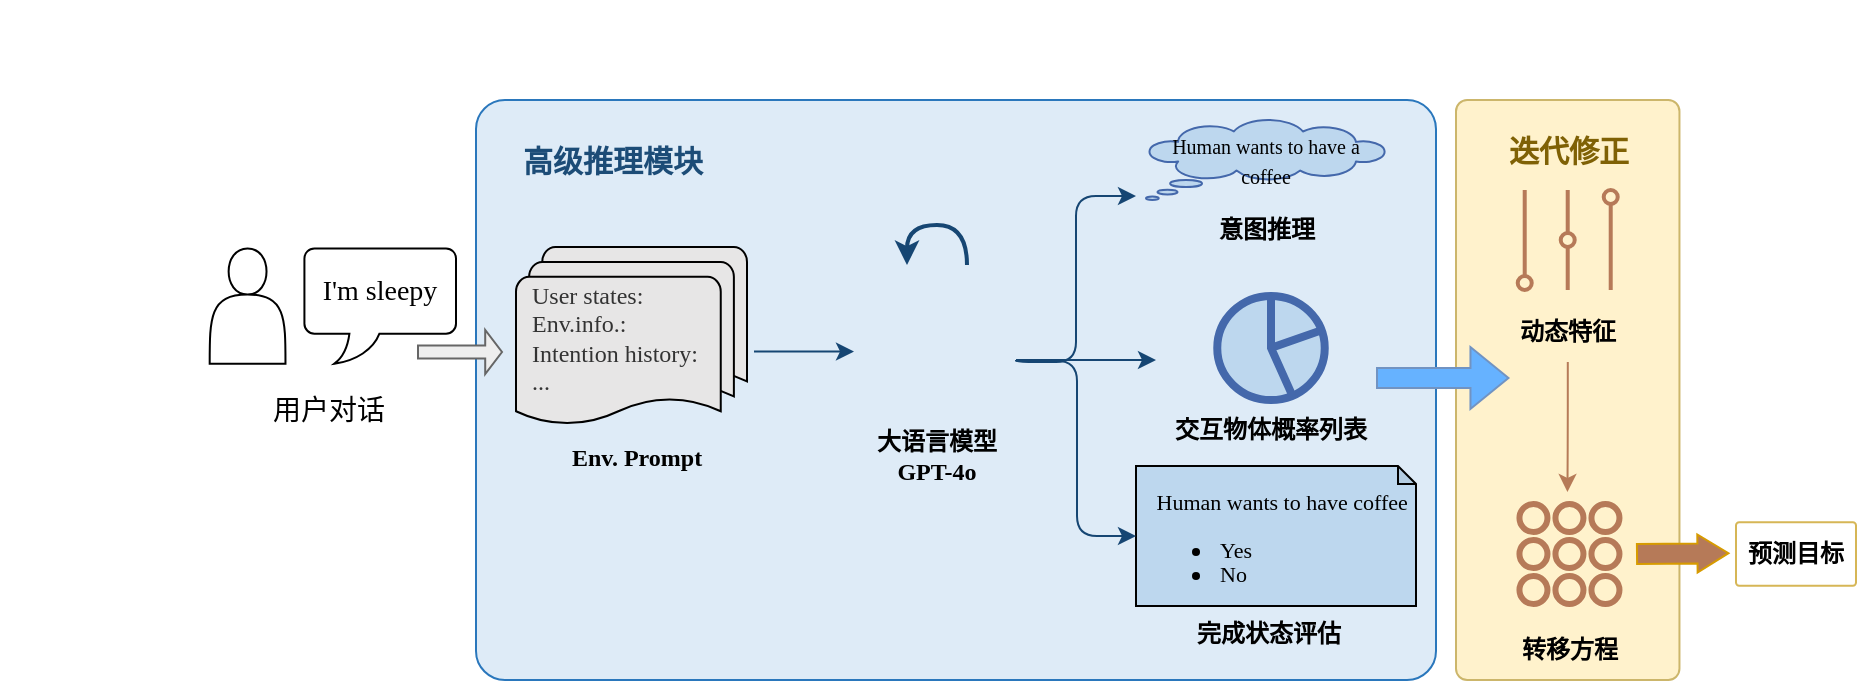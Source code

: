 <mxfile version="26.1.0">
  <diagram name="第 1 页" id="LBwYV1cpOcLLt1L9Yb_N">
    <mxGraphModel dx="2867" dy="815" grid="1" gridSize="10" guides="1" tooltips="1" connect="1" arrows="1" fold="1" page="1" pageScale="1" pageWidth="827" pageHeight="1169" math="0" shadow="0">
      <root>
        <mxCell id="0" />
        <mxCell id="1" parent="0" />
        <mxCell id="teSAWSRqsFNRcY3JA3gG-1" value="" style="rounded=1;arcSize=5;whiteSpace=wrap;html=1;fillColor=light-dark(#deebf7, #1d293b);strokeColor=light-dark(#2a77bc, #5c79a3);" vertex="1" parent="1">
          <mxGeometry x="-840" y="90" width="480" height="290" as="geometry" />
        </mxCell>
        <mxCell id="teSAWSRqsFNRcY3JA3gG-2" value="" style="group" vertex="1" connectable="0" parent="1">
          <mxGeometry x="-1030" y="170" width="180" height="96" as="geometry" />
        </mxCell>
        <mxCell id="teSAWSRqsFNRcY3JA3gG-3" value="" style="group" vertex="1" connectable="0" parent="teSAWSRqsFNRcY3JA3gG-2">
          <mxGeometry x="-47.368" width="227.368" height="90.24" as="geometry" />
        </mxCell>
        <mxCell id="teSAWSRqsFNRcY3JA3gG-4" value="" style="shape=actor;whiteSpace=wrap;html=1;" vertex="1" parent="teSAWSRqsFNRcY3JA3gG-3">
          <mxGeometry x="104.211" y="-5.76" width="37.895" height="57.6" as="geometry" />
        </mxCell>
        <mxCell id="teSAWSRqsFNRcY3JA3gG-5" value="&lt;font face=&quot;Times New Roman&quot; style=&quot;font-size: 14px;&quot;&gt;I&#39;m sleepy&lt;/font&gt;" style="whiteSpace=wrap;html=1;shape=mxgraph.basic.roundRectCallout;dx=30;dy=15;size=5;boundedLbl=1;" vertex="1" parent="teSAWSRqsFNRcY3JA3gG-3">
          <mxGeometry x="151.579" y="-5.76" width="75.789" height="57.6" as="geometry" />
        </mxCell>
        <mxCell id="teSAWSRqsFNRcY3JA3gG-6" value="&lt;font face=&quot;Times New Roman&quot;&gt;&lt;span style=&quot;font-size: 14px;&quot;&gt;用户对话&lt;/span&gt;&lt;/font&gt;" style="text;html=1;align=center;verticalAlign=middle;resizable=0;points=[];autosize=1;strokeColor=none;fillColor=none;" vertex="1" parent="teSAWSRqsFNRcY3JA3gG-3">
          <mxGeometry x="123.158" y="61.44" width="80" height="30" as="geometry" />
        </mxCell>
        <mxCell id="teSAWSRqsFNRcY3JA3gG-7" style="edgeStyle=orthogonalEdgeStyle;rounded=1;orthogonalLoop=1;jettySize=auto;html=1;fillColor=#1ba1e2;strokeColor=light-dark(#164673, #51afe7);curved=0;textShadow=1;" edge="1" parent="1">
          <mxGeometry relative="1" as="geometry">
            <mxPoint x="-701" y="215.76" as="sourcePoint" />
            <mxPoint x="-651" y="215.76" as="targetPoint" />
          </mxGeometry>
        </mxCell>
        <mxCell id="teSAWSRqsFNRcY3JA3gG-8" style="edgeStyle=orthogonalEdgeStyle;rounded=1;orthogonalLoop=1;jettySize=auto;html=1;fillColor=#1ba1e2;strokeColor=light-dark(#164673, #51afe7);curved=0;" edge="1" parent="1">
          <mxGeometry relative="1" as="geometry">
            <mxPoint x="-570" y="220" as="sourcePoint" />
            <mxPoint x="-510" y="138" as="targetPoint" />
            <Array as="points">
              <mxPoint x="-570" y="221" />
              <mxPoint x="-540" y="221" />
              <mxPoint x="-540" y="138" />
            </Array>
          </mxGeometry>
        </mxCell>
        <mxCell id="teSAWSRqsFNRcY3JA3gG-9" value="" style="group;align=left;" vertex="1" connectable="0" parent="1">
          <mxGeometry x="-810" y="143.5" width="115.5" height="145" as="geometry" />
        </mxCell>
        <mxCell id="teSAWSRqsFNRcY3JA3gG-10" value="&lt;b&gt;&lt;font face=&quot;Times New Roman&quot;&gt;Env. Prompt&lt;/font&gt;&lt;/b&gt;" style="text;html=1;align=center;verticalAlign=middle;resizable=0;points=[];autosize=1;strokeColor=none;fillColor=none;" vertex="1" parent="teSAWSRqsFNRcY3JA3gG-9">
          <mxGeometry x="5" y="110" width="90" height="30" as="geometry" />
        </mxCell>
        <mxCell id="teSAWSRqsFNRcY3JA3gG-11" value="&lt;div style=&quot;color: rgb(51, 51, 51);&quot;&gt;&lt;span style=&quot;background-color: transparent; color: light-dark(rgb(51, 51, 51), rgb(193, 193, 193));&quot;&gt;&lt;font face=&quot;Times New Roman&quot;&gt;&amp;nbsp; User states:&lt;/font&gt;&lt;/span&gt;&lt;/div&gt;&lt;div style=&quot;color: rgb(51, 51, 51);&quot;&gt;&lt;span style=&quot;background-color: transparent; color: light-dark(rgb(51, 51, 51), rgb(193, 193, 193));&quot;&gt;&lt;font face=&quot;Times New Roman&quot;&gt;&amp;nbsp; Env.info.:&lt;/font&gt;&lt;/span&gt;&lt;/div&gt;&lt;div style=&quot;color: rgb(51, 51, 51);&quot;&gt;&lt;font face=&quot;Times New Roman&quot;&gt;&amp;nbsp; Intention history:&lt;/font&gt;&lt;/div&gt;&lt;div style=&quot;color: rgb(51, 51, 51);&quot;&gt;&lt;font face=&quot;Times New Roman&quot;&gt;&amp;nbsp; ...&lt;/font&gt;&lt;/div&gt;" style="strokeWidth=1;html=1;shape=mxgraph.flowchart.multi-document;whiteSpace=wrap;align=left;fillColor=light-dark(#e7e6e6, #ededed);" vertex="1" parent="teSAWSRqsFNRcY3JA3gG-9">
          <mxGeometry x="-10" y="20" width="115.5" height="90" as="geometry" />
        </mxCell>
        <mxCell id="teSAWSRqsFNRcY3JA3gG-12" value="" style="group" vertex="1" connectable="0" parent="1">
          <mxGeometry x="-659" y="152.5" width="149" height="165" as="geometry" />
        </mxCell>
        <mxCell id="teSAWSRqsFNRcY3JA3gG-13" value="" style="group;fontStyle=0;strokeWidth=1;" vertex="1" connectable="0" parent="teSAWSRqsFNRcY3JA3gG-12">
          <mxGeometry width="149" height="165" as="geometry" />
        </mxCell>
        <mxCell id="teSAWSRqsFNRcY3JA3gG-14" value="&lt;font face=&quot;Times New Roman&quot;&gt;&lt;b&gt;大语言模型&lt;/b&gt;&lt;/font&gt;&lt;br&gt;&lt;div&gt;&lt;b&gt;&lt;font face=&quot;Times New Roman&quot;&gt;GPT-4o&lt;/font&gt;&lt;/b&gt;&lt;/div&gt;" style="text;html=1;align=center;verticalAlign=middle;resizable=0;points=[];autosize=1;strokeColor=none;fillColor=none;" vertex="1" parent="teSAWSRqsFNRcY3JA3gG-13">
          <mxGeometry x="9" y="95" width="80" height="40" as="geometry" />
        </mxCell>
        <mxCell id="teSAWSRqsFNRcY3JA3gG-15" value="" style="curved=1;endArrow=classic;html=1;rounded=0;strokeWidth=2;strokeColor=light-dark(#164673, #ededed);" edge="1" parent="teSAWSRqsFNRcY3JA3gG-13">
          <mxGeometry width="50" height="50" relative="1" as="geometry">
            <mxPoint x="64.5" y="20" as="sourcePoint" />
            <mxPoint x="34.5" y="20" as="targetPoint" />
            <Array as="points">
              <mxPoint x="64.5" />
              <mxPoint x="34.5" />
            </Array>
          </mxGeometry>
        </mxCell>
        <mxCell id="teSAWSRqsFNRcY3JA3gG-16" value="" style="group" vertex="1" connectable="0" parent="1">
          <mxGeometry x="-510" y="40" width="135" height="130" as="geometry" />
        </mxCell>
        <mxCell id="teSAWSRqsFNRcY3JA3gG-17" value="" style="group" vertex="1" connectable="0" parent="teSAWSRqsFNRcY3JA3gG-16">
          <mxGeometry y="60" width="130" height="60" as="geometry" />
        </mxCell>
        <mxCell id="teSAWSRqsFNRcY3JA3gG-18" value="&lt;font style=&quot;font-size: 10px;&quot; face=&quot;Times New Roman&quot;&gt;Human wants to have a coffee&lt;/font&gt;" style="whiteSpace=wrap;html=1;shape=mxgraph.basic.cloud_callout;strokeColor=light-dark(#4468ab, #319eff);fillColor=light-dark(#bdd7ee, #1e4a76);" vertex="1" parent="teSAWSRqsFNRcY3JA3gG-17">
          <mxGeometry x="5" width="120" height="40.0" as="geometry" />
        </mxCell>
        <mxCell id="teSAWSRqsFNRcY3JA3gG-19" value="&lt;font face=&quot;Times New Roman&quot;&gt;&lt;b&gt;意图推理&lt;/b&gt;&lt;/font&gt;" style="text;html=1;align=center;verticalAlign=middle;resizable=0;points=[];autosize=1;strokeColor=none;fillColor=none;" vertex="1" parent="teSAWSRqsFNRcY3JA3gG-16">
          <mxGeometry x="30" y="100" width="70" height="30" as="geometry" />
        </mxCell>
        <mxCell id="teSAWSRqsFNRcY3JA3gG-20" value="&lt;font style=&quot;font-size: 15px;&quot; face=&quot;Times New Roman&quot;&gt;高级推理模块&lt;/font&gt;" style="text;html=1;align=center;verticalAlign=middle;resizable=0;points=[];autosize=1;strokeColor=none;fillColor=none;fontColor=light-dark(#1c4c77, #a1cdf9);fontStyle=1" vertex="1" parent="1">
          <mxGeometry x="-827" y="105" width="110" height="30" as="geometry" />
        </mxCell>
        <mxCell id="teSAWSRqsFNRcY3JA3gG-21" value="" style="shape=image;html=1;verticalAlign=top;verticalLabelPosition=bottom;labelBackgroundColor=#ffffff;imageAspect=0;aspect=fixed;image=https://cdn0.iconfinder.com/data/icons/phosphor-light-vol-1/256/brain-light-128.png;imageBackground=none;imageBorder=none;" vertex="1" parent="1">
          <mxGeometry x="-651" y="170" width="83" height="83" as="geometry" />
        </mxCell>
        <mxCell id="teSAWSRqsFNRcY3JA3gG-22" value="" style="shape=singleArrow;whiteSpace=wrap;html=1;fillColor=light-dark(#eeeeee, #1a1a1a);strokeColor=#666666;gradientColor=none;" vertex="1" parent="1">
          <mxGeometry x="-869" y="205" width="42" height="22" as="geometry" />
        </mxCell>
        <mxCell id="teSAWSRqsFNRcY3JA3gG-23" value="" style="group" vertex="1" connectable="0" parent="1">
          <mxGeometry x="-492.503" y="188" width="110" height="82.0" as="geometry" />
        </mxCell>
        <mxCell id="teSAWSRqsFNRcY3JA3gG-24" value="" style="html=1;verticalLabelPosition=bottom;align=center;labelBackgroundColor=#ffffff;verticalAlign=middle;strokeWidth=4;strokeColor=light-dark(#4468ab, #319eff);shadow=0;dashed=0;shape=mxgraph.ios7.icons.pie_chart;aspect=fixed;fillColor=light-dark(#bdd7ee, #1e4a76);fontStyle=0;fontFamily=Helvetica;fontSize=12;fontColor=default;" vertex="1" parent="teSAWSRqsFNRcY3JA3gG-23">
          <mxGeometry x="23.133" width="53.74" height="52" as="geometry" />
        </mxCell>
        <mxCell id="teSAWSRqsFNRcY3JA3gG-25" value="&lt;b&gt;&lt;font face=&quot;Times New Roman&quot;&gt;交互物体概率列表&lt;/font&gt;&lt;/b&gt;" style="text;html=1;align=center;verticalAlign=middle;resizable=0;points=[];autosize=1;strokeColor=none;fillColor=none;fontStyle=0" vertex="1" parent="teSAWSRqsFNRcY3JA3gG-23">
          <mxGeometry x="-10" y="52.0" width="120" height="30" as="geometry" />
        </mxCell>
        <mxCell id="teSAWSRqsFNRcY3JA3gG-26" value="" style="group" vertex="1" connectable="0" parent="1">
          <mxGeometry x="-510" y="260" width="140" height="111.923" as="geometry" />
        </mxCell>
        <mxCell id="teSAWSRqsFNRcY3JA3gG-27" value="" style="group" vertex="1" connectable="0" parent="teSAWSRqsFNRcY3JA3gG-26">
          <mxGeometry width="115.986" height="111.923" as="geometry" />
        </mxCell>
        <mxCell id="teSAWSRqsFNRcY3JA3gG-28" value="&lt;b&gt;&lt;font face=&quot;Times New Roman&quot;&gt;完成状态评估&lt;/font&gt;&lt;/b&gt;" style="text;html=1;align=center;verticalAlign=middle;resizable=0;points=[];autosize=1;strokeColor=none;fillColor=none;" vertex="1" parent="teSAWSRqsFNRcY3JA3gG-27">
          <mxGeometry x="15.986" y="81.923" width="100" height="30" as="geometry" />
        </mxCell>
        <mxCell id="teSAWSRqsFNRcY3JA3gG-29" value="&lt;div style=&quot;text-align: center; line-height: 100%;&quot;&gt;&lt;span style=&quot;background-color: transparent; color: light-dark(rgb(0, 0, 0), rgb(255, 255, 255)); font-family: &amp;quot;Times New Roman&amp;quot;;&quot;&gt;&lt;font style=&quot;font-size: 11px;&quot;&gt;&amp;nbsp; &amp;nbsp; &amp;nbsp;&lt;/font&gt;&lt;/span&gt;&lt;/div&gt;&lt;div style=&quot;text-align: center; line-height: 100%;&quot;&gt;&lt;font style=&quot;font-size: 11px;&quot;&gt;&lt;span style=&quot;background-color: transparent; color: light-dark(rgb(0, 0, 0), rgb(255, 255, 255)); font-family: &amp;quot;Times New Roman&amp;quot;;&quot;&gt;&amp;nbsp; &amp;nbsp;&lt;/span&gt;&lt;span style=&quot;font-family: &amp;quot;Times New Roman&amp;quot;; background-color: transparent; color: light-dark(rgb(0, 0, 0), rgb(255, 255, 255));&quot;&gt;Human wants to have coffee&lt;/span&gt;&lt;/font&gt;&lt;/div&gt;&lt;ul style=&quot;line-height: 100%;&quot;&gt;&lt;li&gt;&lt;font style=&quot;font-size: 11px;&quot; face=&quot;Times New Roman&quot;&gt;Yes&lt;/font&gt;&lt;/li&gt;&lt;li&gt;&lt;font style=&quot;font-size: 11px;&quot; face=&quot;Times New Roman&quot;&gt;No&lt;/font&gt;&lt;/li&gt;&lt;/ul&gt;" style="shape=note;whiteSpace=wrap;html=1;backgroundOutline=1;darkOpacity=0.05;align=left;size=9;fillColor=light-dark(#bdd7ee, #ededed);" vertex="1" parent="teSAWSRqsFNRcY3JA3gG-26">
          <mxGeometry y="13" width="140" height="70" as="geometry" />
        </mxCell>
        <mxCell id="teSAWSRqsFNRcY3JA3gG-30" value="" style="endArrow=classic;html=1;rounded=1;strokeColor=light-dark(#164673, #51afe7);align=center;verticalAlign=middle;fontFamily=Helvetica;fontSize=11;fontColor=default;labelBackgroundColor=default;curved=0;fillColor=#1ba1e2;" edge="1" parent="1">
          <mxGeometry width="50" height="50" relative="1" as="geometry">
            <mxPoint x="-570" y="220" as="sourcePoint" />
            <mxPoint x="-500" y="220" as="targetPoint" />
          </mxGeometry>
        </mxCell>
        <mxCell id="teSAWSRqsFNRcY3JA3gG-31" style="edgeStyle=orthogonalEdgeStyle;rounded=1;orthogonalLoop=1;jettySize=auto;html=1;fillColor=#1ba1e2;strokeColor=light-dark(#164673, #51afe7);curved=0;entryX=0;entryY=0.5;entryDx=0;entryDy=0;entryPerimeter=0;" edge="1" parent="1" target="teSAWSRqsFNRcY3JA3gG-29">
          <mxGeometry relative="1" as="geometry">
            <mxPoint x="-570" y="220" as="sourcePoint" />
            <mxPoint x="-499" y="148" as="targetPoint" />
          </mxGeometry>
        </mxCell>
        <mxCell id="teSAWSRqsFNRcY3JA3gG-48" value="" style="group" vertex="1" connectable="0" parent="1">
          <mxGeometry x="-350" y="90" width="200" height="290" as="geometry" />
        </mxCell>
        <mxCell id="teSAWSRqsFNRcY3JA3gG-40" value="" style="rounded=1;arcSize=5;whiteSpace=wrap;html=1;fillColor=#fff2cc;strokeColor=light-dark(#ccb66b, #6d5100);" vertex="1" parent="teSAWSRqsFNRcY3JA3gG-48">
          <mxGeometry width="111.73" height="290" as="geometry" />
        </mxCell>
        <mxCell id="teSAWSRqsFNRcY3JA3gG-41" value="" style="html=1;verticalLabelPosition=bottom;align=center;labelBackgroundColor=#ffffff;verticalAlign=top;strokeWidth=3;strokeColor=light-dark(#b67a58, #32a0ff);shadow=0;dashed=0;shape=mxgraph.ios7.icons.keypad;fillColor=none;" vertex="1" parent="teSAWSRqsFNRcY3JA3gG-48">
          <mxGeometry x="31.73" y="202.0" width="50" height="50" as="geometry" />
        </mxCell>
        <mxCell id="teSAWSRqsFNRcY3JA3gG-42" value="&lt;b&gt;转移方程&lt;/b&gt;" style="text;html=1;align=center;verticalAlign=middle;whiteSpace=wrap;rounded=0;" vertex="1" parent="teSAWSRqsFNRcY3JA3gG-48">
          <mxGeometry x="26.73" y="260" width="60" height="30" as="geometry" />
        </mxCell>
        <mxCell id="teSAWSRqsFNRcY3JA3gG-43" value="&lt;font face=&quot;Times New Roman&quot;&gt;&lt;span style=&quot;font-size: 15px;&quot;&gt;迭代修正&lt;/span&gt;&lt;/font&gt;" style="text;html=1;align=center;verticalAlign=middle;resizable=0;points=[];autosize=1;strokeColor=none;fillColor=none;fontColor=light-dark(#7f6105, #69c195);fontStyle=1" vertex="1" parent="teSAWSRqsFNRcY3JA3gG-48">
          <mxGeometry x="15.86" y="10" width="80" height="30" as="geometry" />
        </mxCell>
        <mxCell id="teSAWSRqsFNRcY3JA3gG-44" value="" style="html=1;verticalLabelPosition=bottom;align=center;labelBackgroundColor=#ffffff;verticalAlign=top;strokeWidth=2;strokeColor=light-dark(#b67a58, #32a0ff);shadow=0;dashed=0;shape=mxgraph.ios7.icons.volume;pointerEvents=1;fillColor=light-dark(#fff2cc, #ededed);" vertex="1" parent="teSAWSRqsFNRcY3JA3gG-48">
          <mxGeometry x="30.86" y="45" width="50" height="50" as="geometry" />
        </mxCell>
        <mxCell id="teSAWSRqsFNRcY3JA3gG-45" value="&lt;b&gt;动态特征&lt;/b&gt;" style="text;html=1;align=center;verticalAlign=middle;whiteSpace=wrap;rounded=0;" vertex="1" parent="teSAWSRqsFNRcY3JA3gG-48">
          <mxGeometry x="25.86" y="101" width="60" height="30" as="geometry" />
        </mxCell>
        <mxCell id="teSAWSRqsFNRcY3JA3gG-46" style="edgeStyle=orthogonalEdgeStyle;rounded=1;orthogonalLoop=1;jettySize=auto;html=1;fillColor=#1ba1e2;strokeColor=light-dark(#b67b58, #28ab6a);curved=0;horizontal=1;" edge="1" parent="teSAWSRqsFNRcY3JA3gG-48" source="teSAWSRqsFNRcY3JA3gG-45">
          <mxGeometry relative="1" as="geometry">
            <mxPoint x="55.55" y="168" as="sourcePoint" />
            <mxPoint x="55.73" y="196" as="targetPoint" />
            <Array as="points" />
          </mxGeometry>
        </mxCell>
        <mxCell id="teSAWSRqsFNRcY3JA3gG-47" value="" style="shape=flexArrow;endArrow=classic;html=1;rounded=0;fillColor=light-dark(#b67a58, #36210a);strokeColor=#d79b00;endWidth=8.046;endSize=4.834;" edge="1" parent="teSAWSRqsFNRcY3JA3gG-48">
          <mxGeometry width="50" height="50" relative="1" as="geometry">
            <mxPoint x="90" y="227" as="sourcePoint" />
            <mxPoint x="136.73" y="226.585" as="targetPoint" />
            <Array as="points" />
          </mxGeometry>
        </mxCell>
        <mxCell id="teSAWSRqsFNRcY3JA3gG-49" value="&lt;b&gt;预测目标&lt;/b&gt;" style="rounded=1;arcSize=5;whiteSpace=wrap;html=1;fillColor=none;strokeColor=#d6b656;" vertex="1" parent="teSAWSRqsFNRcY3JA3gG-48">
          <mxGeometry x="140" y="211.12" width="60" height="31.75" as="geometry" />
        </mxCell>
        <mxCell id="teSAWSRqsFNRcY3JA3gG-32" value="" style="shape=flexArrow;endArrow=classic;html=1;rounded=0;fillColor=#66B2FF;strokeColor=light-dark(#7193c2, #ededed);" edge="1" parent="teSAWSRqsFNRcY3JA3gG-48">
          <mxGeometry width="50" height="50" relative="1" as="geometry">
            <mxPoint x="-40" y="139" as="sourcePoint" />
            <mxPoint x="26.73" y="139" as="targetPoint" />
          </mxGeometry>
        </mxCell>
      </root>
    </mxGraphModel>
  </diagram>
</mxfile>
